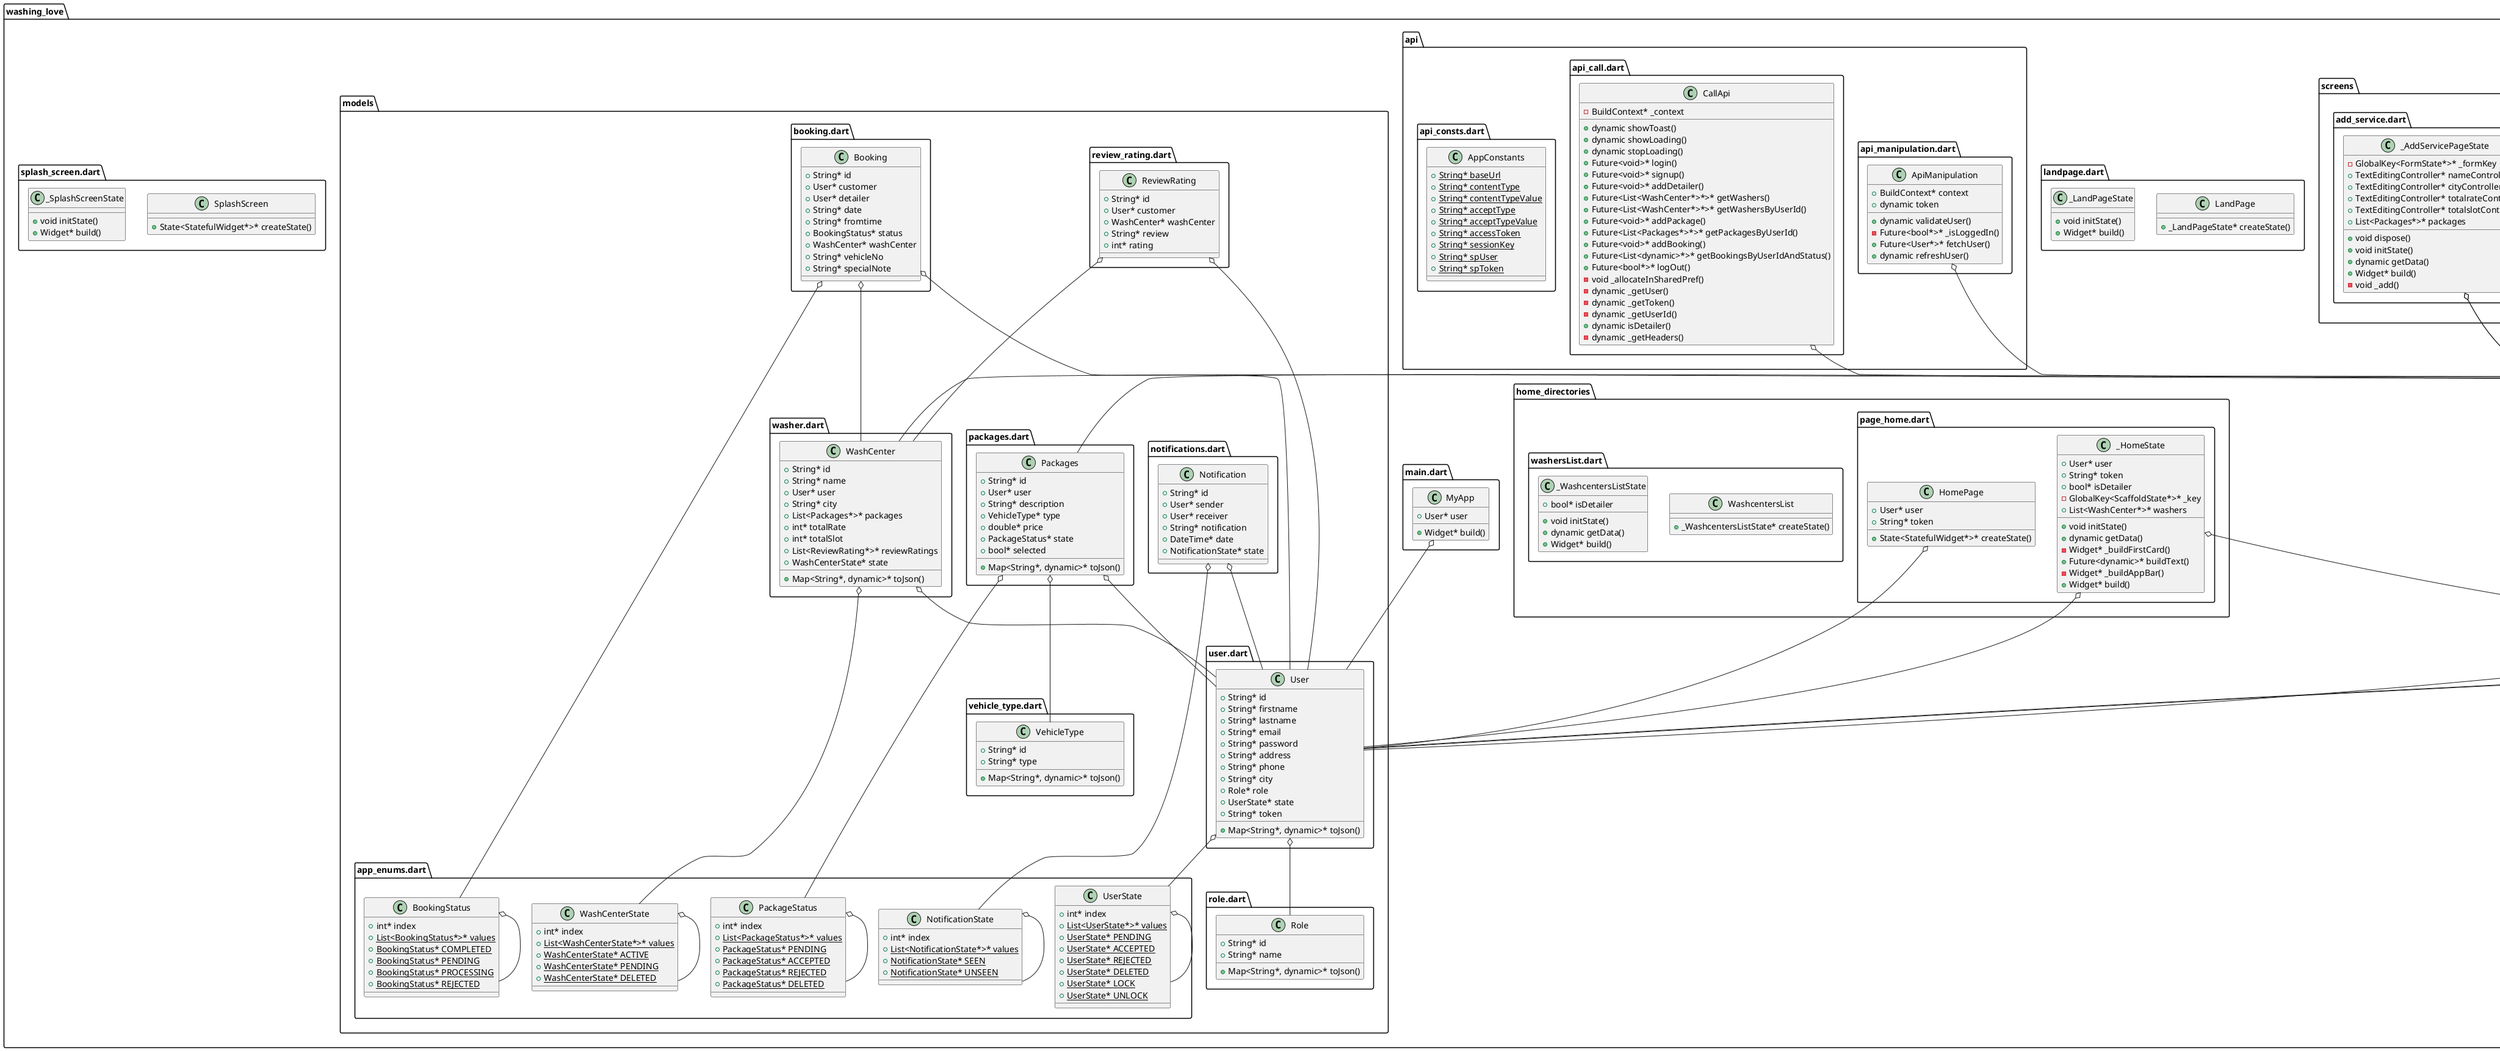 @startuml
set namespaceSeparator ::

class "washing_love::utils::utils_button_auth.dart::AuthButtonUtils" {
  +String* btnText
  +Function* onPressed
  +Widget* build()
}

class "washing_love::utils::icon_title.dart::HomePageIcon" {
  +String* iconpath
  +String* title
  +Widget* build()
}

class "washing_love::utils::page_in_progress_.dart::DeliveryType" {
  +int* index
  {static} +List<DeliveryType*>* values
  {static} +DeliveryType* shop_drop
  {static} +DeliveryType* collect_deliver
}

"washing_love::utils::page_in_progress_.dart::DeliveryType" o-- "washing_love::utils::page_in_progress_.dart::DeliveryType"

class "washing_love::utils::page_in_progress_.dart::TaskModel" {
  +String* driverName
  +String* imgUrl
  +String* date
  +String* time
  +String* discription
  +DeliveryType* deliverType
  +String* productList
  +double* rattings
  +double* deliveryCharge
}

"washing_love::utils::page_in_progress_.dart::TaskModel" o-- "washing_love::utils::page_in_progress_.dart::DeliveryType"

class "washing_love::utils::page_in_progress_.dart::TaskInProgressPage" {
  +_TaskInProgressPageState* createState()
}

class "washing_love::utils::page_in_progress_.dart::_TaskInProgressPageState" {
  +List<dynamic>* pending
  +List<dynamic>* processing
  +void initState()
  +dynamic getData()
  +Widget* build()
  -dynamic _buildListView()
}

class "washing_love::utils::page_pending.dart::DeliveryType" {
  +int* index
  {static} +List<DeliveryType*>* values
  {static} +DeliveryType* shop_drop
  {static} +DeliveryType* collect_deliver
}

"washing_love::utils::page_pending.dart::DeliveryType" o-- "washing_love::utils::page_pending.dart::DeliveryType"

class "washing_love::utils::page_pending.dart::TaskModel" {
  +String* driverName
  +String* imgUrl
  +String* date
  +String* time
  +String* discription
  +DeliveryType* deliverType
  +String* productList
  +double* rattings
  +double* deliveryCharge
}

"washing_love::utils::page_pending.dart::TaskModel" o-- "washing_love::utils::page_pending.dart::DeliveryType"

class "washing_love::utils::page_pending.dart::TaskPendingPage" {
  +_TasksState* createState()
}

class "washing_love::utils::page_pending.dart::_TasksState" {
  +List<dynamic>* completed
  +List<dynamic>* rejected
  +void initState()
  +dynamic getData()
  +Widget* build()
  -dynamic _buildListView()
}

class "washing_love::utils::utils_textform_field_normal.dart::TextFormFieldNormalUtils" {
  +String* textLabel
  +Function* validator
  +String* hintText
  +TextEditingController* controller
  +bool* isPhonekey
  +bool* disabled
  +Widget* build()
}

"washing_love::utils::utils_textform_field_normal.dart::TextFormFieldNormalUtils" o-- "flutter::src::widgets::editable_text.dart::TextEditingController"

class "washing_love::utils::page_task_view.dart::HistoryPage" {
  +User* user
  +String* token
  +_HistoryPageState* createState()
}

"washing_love::utils::page_task_view.dart::HistoryPage" o-- "washing_love::models::user.dart::User"

class "washing_love::utils::page_task_view.dart::_HistoryPageState" {
  +TabController* tabController
  +User* user
  +String* token
  +dynamic buildTab()
  +void initState()
  +Widget* build()
}

"washing_love::utils::page_task_view.dart::_HistoryPageState" o-- "flutter::src::material::tab_controller.dart::TabController"
"washing_love::utils::page_task_view.dart::_HistoryPageState" o-- "washing_love::models::user.dart::User"
"flutter::src::widgets::ticker_provider.dart::SingleTickerProviderStateMixin" <|-- "washing_love::utils::page_task_view.dart::_HistoryPageState"

class "washing_love::utils::utils_app_bar_common.dart::AppBarCommonUtils" {
  +String* appBarTitle
  +Widget* build()
}

class "washing_love::utils::logo.dart::Logo" {
  +Widget* build()
}

class "washing_love::utils::utils_theme.dart::AppColors" {
  {static} +ThemeData* lightTheme
  {static} +Color* color()
}

"washing_love::utils::utils_theme.dart::AppColors" o-- "flutter::src::material::theme_data.dart::ThemeData"

class "washing_love::utils::utils_text_progress_page.dart::ProgressPageHeaderTextUtils" {
  +String* text
  +Widget* build()
}

class "washing_love::utils::utils_icon.dart::AppIcon" {
  {static} -String* _kFontFam
  {static} +IconData* home
  {static} +IconData* tasks
  {static} +IconData* offers
  {static} +IconData* profile
  {static} +IconData* user
}

"washing_love::utils::utils_icon.dart::AppIcon" o-- "flutter::src::widgets::icon_data.dart::IconData"

class "washing_love::utils::utils_textform_field_password.dart::TextFormFieldPasswordUtils" {
  +String* textLabel
  +Function* validator
  +String* hintText
  +TextEditingController* controller
  +Widget* build()
}

"washing_love::utils::utils_textform_field_password.dart::TextFormFieldPasswordUtils" o-- "flutter::src::widgets::editable_text.dart::TextEditingController"

class "washing_love::utils::utils_bottom_nav_bar.dart::BottomNavigationUtils" {
  +int* initValue
  +User* user
  +String* token
  +_BottomNavigationUtilsState* createState()
}

"washing_love::utils::utils_bottom_nav_bar.dart::BottomNavigationUtils" o-- "washing_love::models::user.dart::User"

class "washing_love::utils::utils_bottom_nav_bar.dart::_BottomNavigationUtilsState" {
  +void initState()
  +void dispose()
  +Widget* build()
}

class "washing_love::models::review_rating.dart::ReviewRating" {
  +String* id
  +User* customer
  +WashCenter* washCenter
  +String* review
  +int* rating
}

"washing_love::models::review_rating.dart::ReviewRating" o-- "washing_love::models::user.dart::User"
"washing_love::models::review_rating.dart::ReviewRating" o-- "washing_love::models::washer.dart::WashCenter"

class "washing_love::models::app_enums.dart::UserState" {
  +int* index
  {static} +List<UserState*>* values
  {static} +UserState* PENDING
  {static} +UserState* ACCEPTED
  {static} +UserState* REJECTED
  {static} +UserState* DELETED
  {static} +UserState* LOCK
  {static} +UserState* UNLOCK
}

"washing_love::models::app_enums.dart::UserState" o-- "washing_love::models::app_enums.dart::UserState"

class "washing_love::models::app_enums.dart::WashCenterState" {
  +int* index
  {static} +List<WashCenterState*>* values
  {static} +WashCenterState* ACTIVE
  {static} +WashCenterState* PENDING
  {static} +WashCenterState* DELETED
}

"washing_love::models::app_enums.dart::WashCenterState" o-- "washing_love::models::app_enums.dart::WashCenterState"

class "washing_love::models::app_enums.dart::PackageStatus" {
  +int* index
  {static} +List<PackageStatus*>* values
  {static} +PackageStatus* PENDING
  {static} +PackageStatus* ACCEPTED
  {static} +PackageStatus* REJECTED
  {static} +PackageStatus* DELETED
}

"washing_love::models::app_enums.dart::PackageStatus" o-- "washing_love::models::app_enums.dart::PackageStatus"

class "washing_love::models::app_enums.dart::NotificationState" {
  +int* index
  {static} +List<NotificationState*>* values
  {static} +NotificationState* SEEN
  {static} +NotificationState* UNSEEN
}

"washing_love::models::app_enums.dart::NotificationState" o-- "washing_love::models::app_enums.dart::NotificationState"

class "washing_love::models::app_enums.dart::BookingStatus" {
  +int* index
  {static} +List<BookingStatus*>* values
  {static} +BookingStatus* COMPLETED
  {static} +BookingStatus* PENDING
  {static} +BookingStatus* PROCESSING
  {static} +BookingStatus* REJECTED
}

"washing_love::models::app_enums.dart::BookingStatus" o-- "washing_love::models::app_enums.dart::BookingStatus"

class "washing_love::models::user.dart::User" {
  +String* id
  +String* firstname
  +String* lastname
  +String* email
  +String* password
  +String* address
  +String* phone
  +String* city
  +Role* role
  +UserState* state
  +String* token
  +Map<String*, dynamic>* toJson()
}

"washing_love::models::user.dart::User" o-- "washing_love::models::role.dart::Role"
"washing_love::models::user.dart::User" o-- "washing_love::models::app_enums.dart::UserState"

class "washing_love::models::packages.dart::Packages" {
  +String* id
  +User* user
  +String* description
  +VehicleType* type
  +double* price
  +PackageStatus* state
  +bool* selected
  +Map<String*, dynamic>* toJson()
}

"washing_love::models::packages.dart::Packages" o-- "washing_love::models::user.dart::User"
"washing_love::models::packages.dart::Packages" o-- "washing_love::models::vehicle_type.dart::VehicleType"
"washing_love::models::packages.dart::Packages" o-- "washing_love::models::app_enums.dart::PackageStatus"

class "washing_love::models::booking.dart::Booking" {
  +String* id
  +User* customer
  +User* detailer
  +String* date
  +String* fromtime
  +BookingStatus* status
  +WashCenter* washCenter
  +String* vehicleNo
  +String* specialNote
}

"washing_love::models::booking.dart::Booking" o-- "washing_love::models::user.dart::User"
"washing_love::models::booking.dart::Booking" o-- "washing_love::models::app_enums.dart::BookingStatus"
"washing_love::models::booking.dart::Booking" o-- "washing_love::models::washer.dart::WashCenter"

class "washing_love::models::notifications.dart::Notification" {
  +String* id
  +User* sender
  +User* receiver
  +String* notification
  +DateTime* date
  +NotificationState* state
}

"washing_love::models::notifications.dart::Notification" o-- "washing_love::models::user.dart::User"
"washing_love::models::notifications.dart::Notification" o-- "washing_love::models::app_enums.dart::NotificationState"

class "washing_love::models::role.dart::Role" {
  +String* id
  +String* name
  +Map<String*, dynamic>* toJson()
}

class "washing_love::models::vehicle_type.dart::VehicleType" {
  +String* id
  +String* type
  +Map<String*, dynamic>* toJson()
}

class "washing_love::models::washer.dart::WashCenter" {
  +String* id
  +String* name
  +User* user
  +String* city
  +List<Packages*>* packages
  +int* totalRate
  +int* totalSlot
  +List<ReviewRating*>* reviewRatings
  +WashCenterState* state
  +Map<String*, dynamic>* toJson()
}

"washing_love::models::washer.dart::WashCenter" o-- "washing_love::models::user.dart::User"
"washing_love::models::washer.dart::WashCenter" o-- "washing_love::models::app_enums.dart::WashCenterState"

class "washing_love::screens::add_service.dart::AddServicePage" {
  +_AddServicePageState* createState()
}

class "washing_love::screens::add_service.dart::_AddServicePageState" {
  -GlobalKey<FormState*>* _formKey
  +TextEditingController* nameController
  +TextEditingController* cityController
  +TextEditingController* totalrateController
  +TextEditingController* totalslotController
  +List<Packages*>* packages
  +void dispose()
  +void initState()
  +dynamic getData()
  +Widget* build()
  -void _add()
}

"washing_love::screens::add_service.dart::_AddServicePageState" o-- "flutter::src::widgets::framework.dart::GlobalKey<FormState>"
"washing_love::screens::add_service.dart::_AddServicePageState" o-- "flutter::src::widgets::editable_text.dart::TextEditingController"

class "washing_love::screens::add_package.dart::AddPackagePage" {
  +_AddPackagePageState* createState()
}

class "washing_love::screens::add_package.dart::_AddPackagePageState" {
  -GlobalKey<FormState*>* _formKey
  +TextEditingController* vehicleTypeController
  +TextEditingController* priceController
  +TextEditingController* descriptionController
  +TextEditingController* totalslotController
  +String* vehicleType
  +void dispose()
  +void initState()
  +Widget* build()
  -void _add()
}

"washing_love::screens::add_package.dart::_AddPackagePageState" o-- "flutter::src::widgets::framework.dart::GlobalKey<FormState>"
"washing_love::screens::add_package.dart::_AddPackagePageState" o-- "flutter::src::widgets::editable_text.dart::TextEditingController"

class "washing_love::screens::washer_with_packages.dart::WasherWithPackages" {
  +WashCenter* washCenter
  +_WasherWithPackagesState* createState()
}

"washing_love::screens::washer_with_packages.dart::WasherWithPackages" o-- "washing_love::models::washer.dart::WashCenter"

class "washing_love::screens::washer_with_packages.dart::_WasherWithPackagesState" {
  +Packages* selectedPackage
  +TextEditingController* vehicleNoController
  +TextEditingController* specialNoteController
  +TextEditingController* dateController
  +TextEditingController* timeController
  +DateTime* selectedDate
  +TimeOfDay* selectedTime
  -GlobalKey<FormState*>* _formKey
  +void initState()
  +Widget* build()
  -Future<Null*>* _selectDate()
  -Future<Null*>* _selectTime()
}

"washing_love::screens::washer_with_packages.dart::_WasherWithPackagesState" o-- "washing_love::models::packages.dart::Packages"
"washing_love::screens::washer_with_packages.dart::_WasherWithPackagesState" o-- "flutter::src::widgets::editable_text.dart::TextEditingController"
"washing_love::screens::washer_with_packages.dart::_WasherWithPackagesState" o-- "flutter::src::material::time.dart::TimeOfDay"
"washing_love::screens::washer_with_packages.dart::_WasherWithPackagesState" o-- "flutter::src::widgets::framework.dart::GlobalKey<FormState>"

class "washing_love::main.dart::MyApp" {
  +User* user
  +Widget* build()
}

"washing_love::main.dart::MyApp" o-- "washing_love::models::user.dart::User"

class "washing_love::auth_pages::page_login.dart::LogInPage" {
  +_LogInPageState* createState()
}

class "washing_love::auth_pages::page_login.dart::_LogInPageState" {
  -GlobalKey<FormState*>* _formKey
  +bool* checkValue
  +TextEditingController* emailController
  +TextEditingController* passController
  +void dispose()
  +void initState()
  +bool* validatePassword()
  -Widget* _buildForm()
  -Widget* _buildBottomText()
  -Widget* _buildSocialLogin()
  +Future<void>* signInWithGoogle()
  +Future<void>* signInWithFacebook()
  -Widget* _buildBottomLink()
  +Widget* build()
}

"washing_love::auth_pages::page_login.dart::_LogInPageState" o-- "flutter::src::widgets::framework.dart::GlobalKey<FormState>"
"washing_love::auth_pages::page_login.dart::_LogInPageState" o-- "flutter::src::widgets::editable_text.dart::TextEditingController"

class "washing_love::auth_pages::page_forgot_pass.dart::ForgotPassword" {
  +_ForgotPasswordState* createState()
}

class "washing_love::auth_pages::page_forgot_pass.dart::_ForgotPasswordState" {
  -GlobalKey<FormState*>* _formKey
  +TextEditingController* emailController
  +void dispose()
  -Widget* _buildForm()
  +Widget* build()
  -void _onPressed()
  -dynamic _moveToNext()
}

"washing_love::auth_pages::page_forgot_pass.dart::_ForgotPasswordState" o-- "flutter::src::widgets::framework.dart::GlobalKey<FormState>"
"washing_love::auth_pages::page_forgot_pass.dart::_ForgotPasswordState" o-- "flutter::src::widgets::editable_text.dart::TextEditingController"

class "washing_love::auth_pages::page_new_pass.dart::CreateNewPassword" {
  +String* inputMail
  +String* otp
  +_CreateNewPasswordState* createState()
}

class "washing_love::auth_pages::page_new_pass.dart::_CreateNewPasswordState" {
  +String* inputMail
  +String* otp
  -GlobalKey<FormState*>* _formKey
  +TextEditingController* passController
  +TextEditingController* confirmPassController
  +void dispose()
  +bool* validatePassword()
  -Widget* _buildForm()
  +Widget* build()
}

"washing_love::auth_pages::page_new_pass.dart::_CreateNewPasswordState" o-- "flutter::src::widgets::framework.dart::GlobalKey<FormState>"
"washing_love::auth_pages::page_new_pass.dart::_CreateNewPasswordState" o-- "flutter::src::widgets::editable_text.dart::TextEditingController"

class "washing_love::auth_pages::page_register.dart::RegisterPage" {
  +_RegisterPageState* createState()
}

class "washing_love::auth_pages::page_register.dart::_RegisterPageState" {
  -GlobalKey<FormState*>* _formKey
  +String* countryCode
  -bool* _isLoading
  +String* role
  +TextEditingController* firstnameController
  +TextEditingController* lastnameController
  +TextEditingController* emailController
  +TextEditingController* passController
  +TextEditingController* confirmPassController
  +TextEditingController* addressController
  +TextEditingController* cityController
  +TextEditingController* contactController
  +void dispose()
  +void initState()
  +bool* validatePassword()
  -void _onCountryChange()
  +Widget* build()
  -void _signup()
}

"washing_love::auth_pages::page_register.dart::_RegisterPageState" o-- "flutter::src::widgets::framework.dart::GlobalKey<FormState>"
"washing_love::auth_pages::page_register.dart::_RegisterPageState" o-- "flutter::src::widgets::editable_text.dart::TextEditingController"

class "washing_love::auth_pages::page_mail_otp.dart::OtpScreenMail" {
  +String* inputMail
  +_OtpScreenMailState* createState()
}

class "washing_love::auth_pages::page_mail_otp.dart::_OtpScreenMailState" {
  +String* inputMail
  +TextEditingController* textEditingController
  +StreamController<ErrorAnimationType*>* errorController
  +bool* fullFill
  +bool* hasError
  +String* currentText
  +GlobalKey<FormState*>* formKey
  +void initState()
  +void dispose()
  -Widget* _buildOtp()
  +Widget* build()
}

"washing_love::auth_pages::page_mail_otp.dart::_OtpScreenMailState" o-- "flutter::src::widgets::editable_text.dart::TextEditingController"
"washing_love::auth_pages::page_mail_otp.dart::_OtpScreenMailState" o-- "dart::async::StreamController<ErrorAnimationType>"
"washing_love::auth_pages::page_mail_otp.dart::_OtpScreenMailState" o-- "flutter::src::widgets::framework.dart::GlobalKey<FormState>"

class "washing_love::landpage.dart::LandPage" {
  +_LandPageState* createState()
}

class "washing_love::landpage.dart::_LandPageState" {
  +void initState()
  +Widget* build()
}

class "washing_love::api::api_call.dart::CallApi" {
  -BuildContext* _context
  +dynamic showToast()
  +dynamic showLoading()
  +dynamic stopLoading()
  +Future<void>* login()
  +Future<void>* signup()
  +Future<void>* addDetailer()
  +Future<List<WashCenter*>*>* getWashers()
  +Future<List<WashCenter*>*>* getWashersByUserId()
  +Future<void>* addPackage()
  +Future<List<Packages*>*>* getPackagesByUserId()
  +Future<void>* addBooking()
  +Future<List<dynamic>*>* getBookingsByUserIdAndStatus()
  +Future<bool*>* logOut()
  -void _allocateInSharedPref()
  -dynamic _getUser()
  -dynamic _getToken()
  -dynamic _getUserId()
  +dynamic isDetailer()
  -dynamic _getHeaders()
}

"washing_love::api::api_call.dart::CallApi" o-- "flutter::src::widgets::framework.dart::BuildContext"

class "washing_love::api::api_manipulation.dart::ApiManipulation" {
  +BuildContext* context
  +dynamic token
  +dynamic validateUser()
  -Future<bool*>* _isLoggedIn()
  +Future<User*>* fetchUser()
  +dynamic refreshUser()
}

"washing_love::api::api_manipulation.dart::ApiManipulation" o-- "flutter::src::widgets::framework.dart::BuildContext"

class "washing_love::api::api_consts.dart::AppConstants" {
  {static} +String* baseUrl
  {static} +String* contentType
  {static} +String* contentTypeValue
  {static} +String* acceptType
  {static} +String* acceptTypeValue
  {static} +String* accessToken
  {static} +String* sessionKey
  {static} +String* spUser
  {static} +String* spToken
}

class "washing_love::home_directories::page_home.dart::HomePage" {
  +User* user
  +String* token
  +State<StatefulWidget*>* createState()
}

"washing_love::home_directories::page_home.dart::HomePage" o-- "washing_love::models::user.dart::User"

class "washing_love::home_directories::page_home.dart::_HomeState" {
  +User* user
  +String* token
  +bool* isDetailer
  -GlobalKey<ScaffoldState*>* _key
  +List<WashCenter*>* washers
  +void initState()
  +dynamic getData()
  -Widget* _buildFirstCard()
  +Future<dynamic>* buildText()
  -Widget* _buildAppBar()
  +Widget* build()
}

"washing_love::home_directories::page_home.dart::_HomeState" o-- "washing_love::models::user.dart::User"
"washing_love::home_directories::page_home.dart::_HomeState" o-- "flutter::src::widgets::framework.dart::GlobalKey<ScaffoldState>"

class "washing_love::home_directories::washersList.dart::WashcentersList" {
  +_WashcentersListState* createState()
}

class "washing_love::home_directories::washersList.dart::_WashcentersListState" {
  +bool* isDetailer
  +void initState()
  +dynamic getData()
  +Widget* build()
}

class "washing_love::splash_screen.dart::SplashScreen" {
  +State<StatefulWidget*>* createState()
}

class "washing_love::splash_screen.dart::_SplashScreenState" {
  +void initState()
  +Widget* build()
}


@enduml
